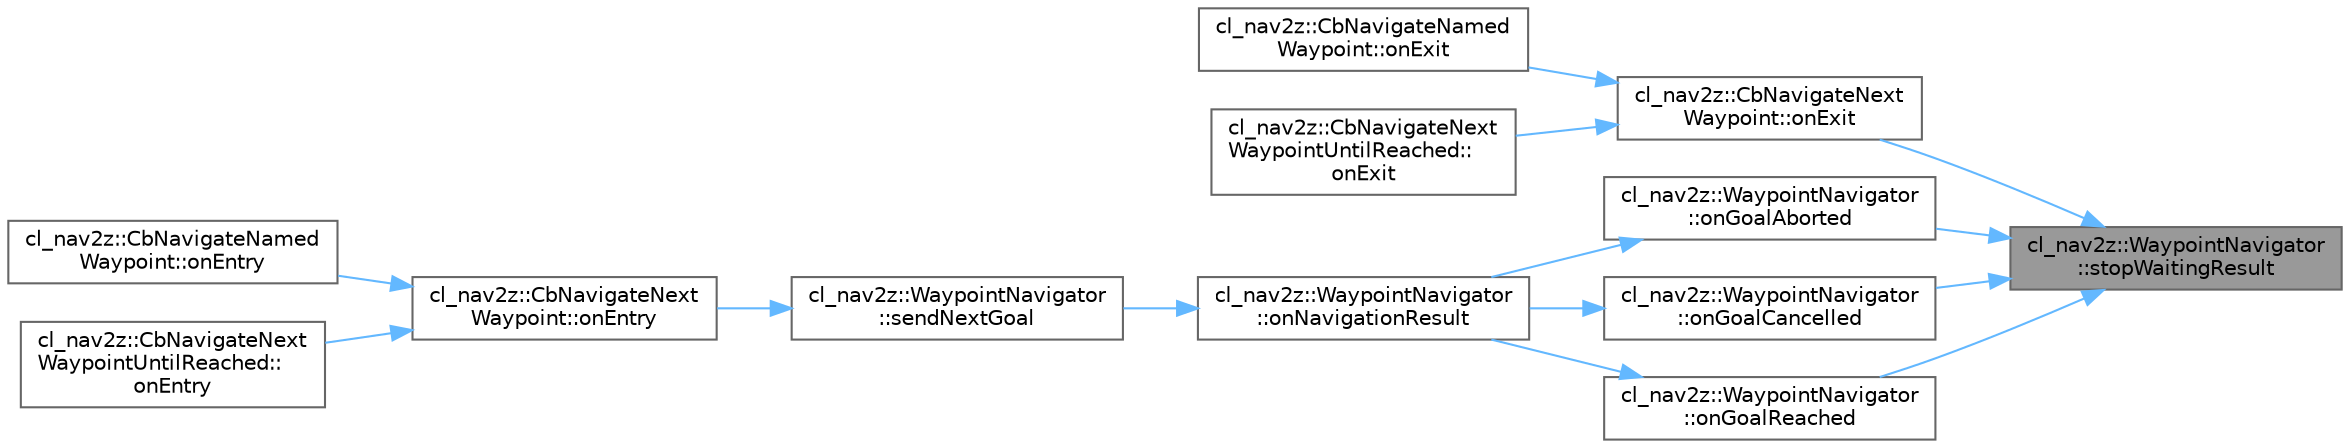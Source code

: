 digraph "cl_nav2z::WaypointNavigator::stopWaitingResult"
{
 // LATEX_PDF_SIZE
  bgcolor="transparent";
  edge [fontname=Helvetica,fontsize=10,labelfontname=Helvetica,labelfontsize=10];
  node [fontname=Helvetica,fontsize=10,shape=box,height=0.2,width=0.4];
  rankdir="RL";
  Node1 [label="cl_nav2z::WaypointNavigator\l::stopWaitingResult",height=0.2,width=0.4,color="gray40", fillcolor="grey60", style="filled", fontcolor="black",tooltip=" "];
  Node1 -> Node2 [dir="back",color="steelblue1",style="solid"];
  Node2 [label="cl_nav2z::CbNavigateNext\lWaypoint::onExit",height=0.2,width=0.4,color="grey40", fillcolor="white", style="filled",URL="$classcl__nav2z_1_1CbNavigateNextWaypoint.html#a3192257660e846144a905bc3e98877d8",tooltip=" "];
  Node2 -> Node3 [dir="back",color="steelblue1",style="solid"];
  Node3 [label="cl_nav2z::CbNavigateNamed\lWaypoint::onExit",height=0.2,width=0.4,color="grey40", fillcolor="white", style="filled",URL="$classcl__nav2z_1_1CbNavigateNamedWaypoint.html#aae625a32d9c03518575225723edd2c8e",tooltip=" "];
  Node2 -> Node4 [dir="back",color="steelblue1",style="solid"];
  Node4 [label="cl_nav2z::CbNavigateNext\lWaypointUntilReached::\lonExit",height=0.2,width=0.4,color="grey40", fillcolor="white", style="filled",URL="$classcl__nav2z_1_1CbNavigateNextWaypointUntilReached.html#aab02f703515ca27c5af5206b53df0f07",tooltip=" "];
  Node1 -> Node5 [dir="back",color="steelblue1",style="solid"];
  Node5 [label="cl_nav2z::WaypointNavigator\l::onGoalAborted",height=0.2,width=0.4,color="grey40", fillcolor="white", style="filled",URL="$classcl__nav2z_1_1WaypointNavigator.html#ad4ea7c766b3f064001e0ebcffaa64691",tooltip=" "];
  Node5 -> Node6 [dir="back",color="steelblue1",style="solid"];
  Node6 [label="cl_nav2z::WaypointNavigator\l::onNavigationResult",height=0.2,width=0.4,color="grey40", fillcolor="white", style="filled",URL="$classcl__nav2z_1_1WaypointNavigator.html#a8455859b2370747fec3bd2e31d4fa4c1",tooltip=" "];
  Node6 -> Node7 [dir="back",color="steelblue1",style="solid"];
  Node7 [label="cl_nav2z::WaypointNavigator\l::sendNextGoal",height=0.2,width=0.4,color="grey40", fillcolor="white", style="filled",URL="$classcl__nav2z_1_1WaypointNavigator.html#a967c1e52fe540399727ca885340cde88",tooltip=" "];
  Node7 -> Node8 [dir="back",color="steelblue1",style="solid"];
  Node8 [label="cl_nav2z::CbNavigateNext\lWaypoint::onEntry",height=0.2,width=0.4,color="grey40", fillcolor="white", style="filled",URL="$classcl__nav2z_1_1CbNavigateNextWaypoint.html#ac546e1622eb9894228846b814e48afea",tooltip=" "];
  Node8 -> Node9 [dir="back",color="steelblue1",style="solid"];
  Node9 [label="cl_nav2z::CbNavigateNamed\lWaypoint::onEntry",height=0.2,width=0.4,color="grey40", fillcolor="white", style="filled",URL="$classcl__nav2z_1_1CbNavigateNamedWaypoint.html#a08fc01469398220c035e7c3fac4ae598",tooltip=" "];
  Node8 -> Node10 [dir="back",color="steelblue1",style="solid"];
  Node10 [label="cl_nav2z::CbNavigateNext\lWaypointUntilReached::\lonEntry",height=0.2,width=0.4,color="grey40", fillcolor="white", style="filled",URL="$classcl__nav2z_1_1CbNavigateNextWaypointUntilReached.html#a8768836e087f12cbb477aa509e28a947",tooltip=" "];
  Node1 -> Node11 [dir="back",color="steelblue1",style="solid"];
  Node11 [label="cl_nav2z::WaypointNavigator\l::onGoalCancelled",height=0.2,width=0.4,color="grey40", fillcolor="white", style="filled",URL="$classcl__nav2z_1_1WaypointNavigator.html#a2121fa5373c07f0ba04bf3b886e6c19e",tooltip=" "];
  Node11 -> Node6 [dir="back",color="steelblue1",style="solid"];
  Node1 -> Node12 [dir="back",color="steelblue1",style="solid"];
  Node12 [label="cl_nav2z::WaypointNavigator\l::onGoalReached",height=0.2,width=0.4,color="grey40", fillcolor="white", style="filled",URL="$classcl__nav2z_1_1WaypointNavigator.html#a94a6e58edb193e6ebec0bf28bd80b351",tooltip=" "];
  Node12 -> Node6 [dir="back",color="steelblue1",style="solid"];
}
